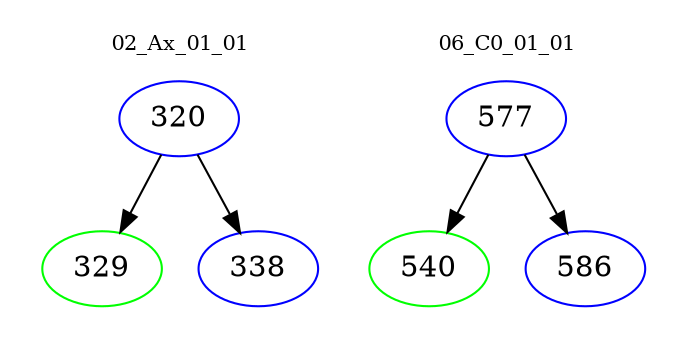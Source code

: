 digraph{
subgraph cluster_0 {
color = white
label = "02_Ax_01_01";
fontsize=10;
T0_320 [label="320", color="blue"]
T0_320 -> T0_329 [color="black"]
T0_329 [label="329", color="green"]
T0_320 -> T0_338 [color="black"]
T0_338 [label="338", color="blue"]
}
subgraph cluster_1 {
color = white
label = "06_C0_01_01";
fontsize=10;
T1_577 [label="577", color="blue"]
T1_577 -> T1_540 [color="black"]
T1_540 [label="540", color="green"]
T1_577 -> T1_586 [color="black"]
T1_586 [label="586", color="blue"]
}
}
